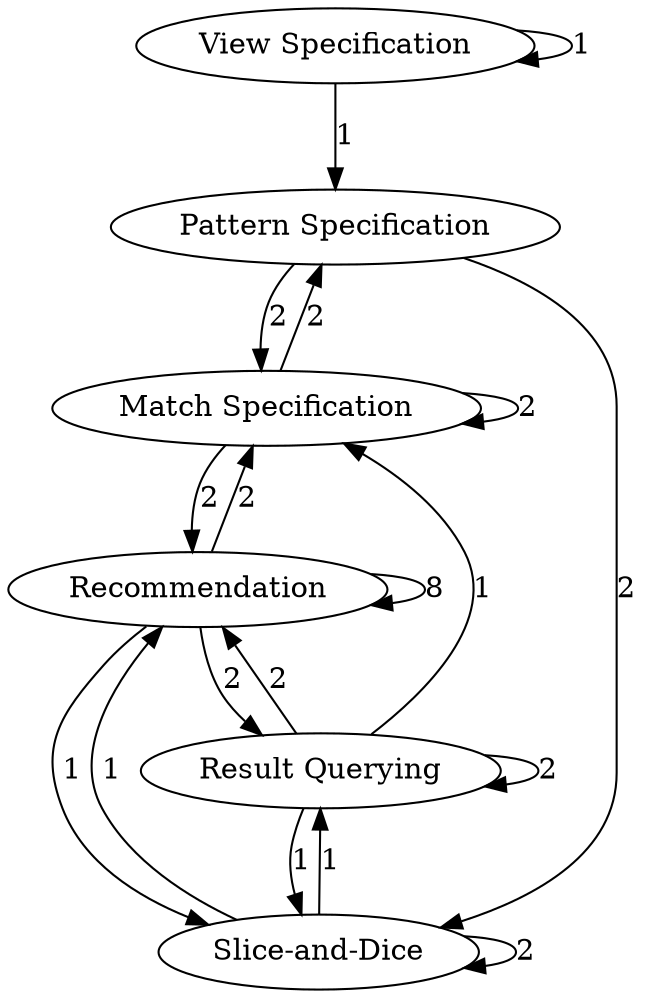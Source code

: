 digraph  {
"Pattern Specification";
"Match Specification";
"View Specification";
"Slice-and-Dice";
"Result Querying";
Recommendation;
"Pattern Specification" -> "Match Specification"  [weight=2, label=2];
"Pattern Specification" -> "Slice-and-Dice"  [weight=2, label=2];
"Match Specification" -> "Pattern Specification"  [weight=2, label=2];
"Match Specification" -> "Match Specification"  [weight=2, label=2];
"Match Specification" -> Recommendation  [weight=2, label=2];
"View Specification" -> "Pattern Specification"  [weight=1, label=1];
"View Specification" -> "View Specification"  [weight=1, label=1];
"Slice-and-Dice" -> "Slice-and-Dice"  [weight=2, label=2];
"Slice-and-Dice" -> "Result Querying"  [weight=1, label=1];
"Slice-and-Dice" -> Recommendation  [weight=1, label=1];
"Result Querying" -> "Match Specification"  [weight=1, label=1];
"Result Querying" -> "Slice-and-Dice"  [weight=1, label=1];
"Result Querying" -> "Result Querying"  [weight=2, label=2];
"Result Querying" -> Recommendation  [weight=2, label=2];
Recommendation -> "Match Specification"  [weight=2, label=2];
Recommendation -> "Slice-and-Dice"  [weight=1, label=1];
Recommendation -> "Result Querying"  [weight=2, label=2];
Recommendation -> Recommendation  [weight=8, label=8];
}

